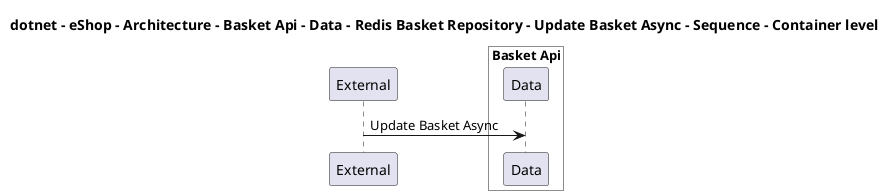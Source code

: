 @startuml

title dotnet - eShop - Architecture - Basket Api - Data - Redis Basket Repository - Update Basket Async - Sequence - Container level

participant "External" as C4InterFlow.SoftwareSystems.ExternalSystem

box "Basket Api" #White
    participant "Data" as dotnet.eShop.Architecture.SoftwareSystems.BasketApi.Containers.Data
end box


C4InterFlow.SoftwareSystems.ExternalSystem -> dotnet.eShop.Architecture.SoftwareSystems.BasketApi.Containers.Data : Update Basket Async


@enduml
